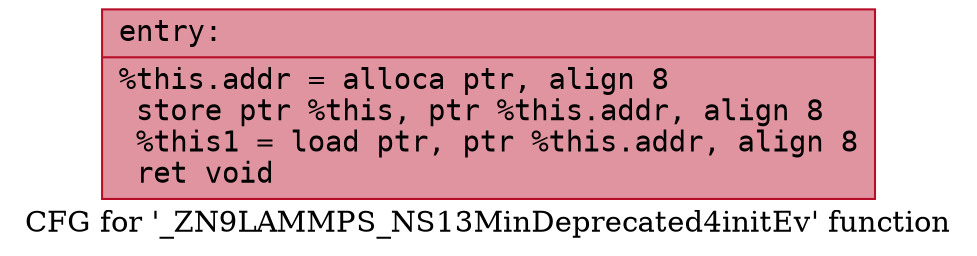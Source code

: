 digraph "CFG for '_ZN9LAMMPS_NS13MinDeprecated4initEv' function" {
	label="CFG for '_ZN9LAMMPS_NS13MinDeprecated4initEv' function";

	Node0x55c8ed169560 [shape=record,color="#b70d28ff", style=filled, fillcolor="#b70d2870" fontname="Courier",label="{entry:\l|  %this.addr = alloca ptr, align 8\l  store ptr %this, ptr %this.addr, align 8\l  %this1 = load ptr, ptr %this.addr, align 8\l  ret void\l}"];
}
